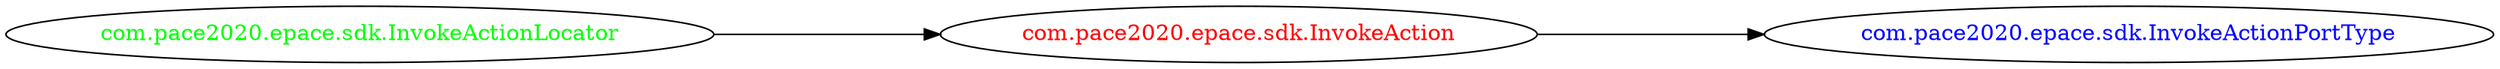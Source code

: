 digraph dependencyGraph {
 concentrate=true;
 ranksep="2.0";
 rankdir="LR"; 
 splines="ortho";
"com.pace2020.epace.sdk.InvokeAction" [fontcolor="red"];
"com.pace2020.epace.sdk.InvokeActionPortType" [ fontcolor="blue" ];
"com.pace2020.epace.sdk.InvokeAction"->"com.pace2020.epace.sdk.InvokeActionPortType";
"com.pace2020.epace.sdk.InvokeActionLocator" [ fontcolor="green" ];
"com.pace2020.epace.sdk.InvokeActionLocator"->"com.pace2020.epace.sdk.InvokeAction";
}